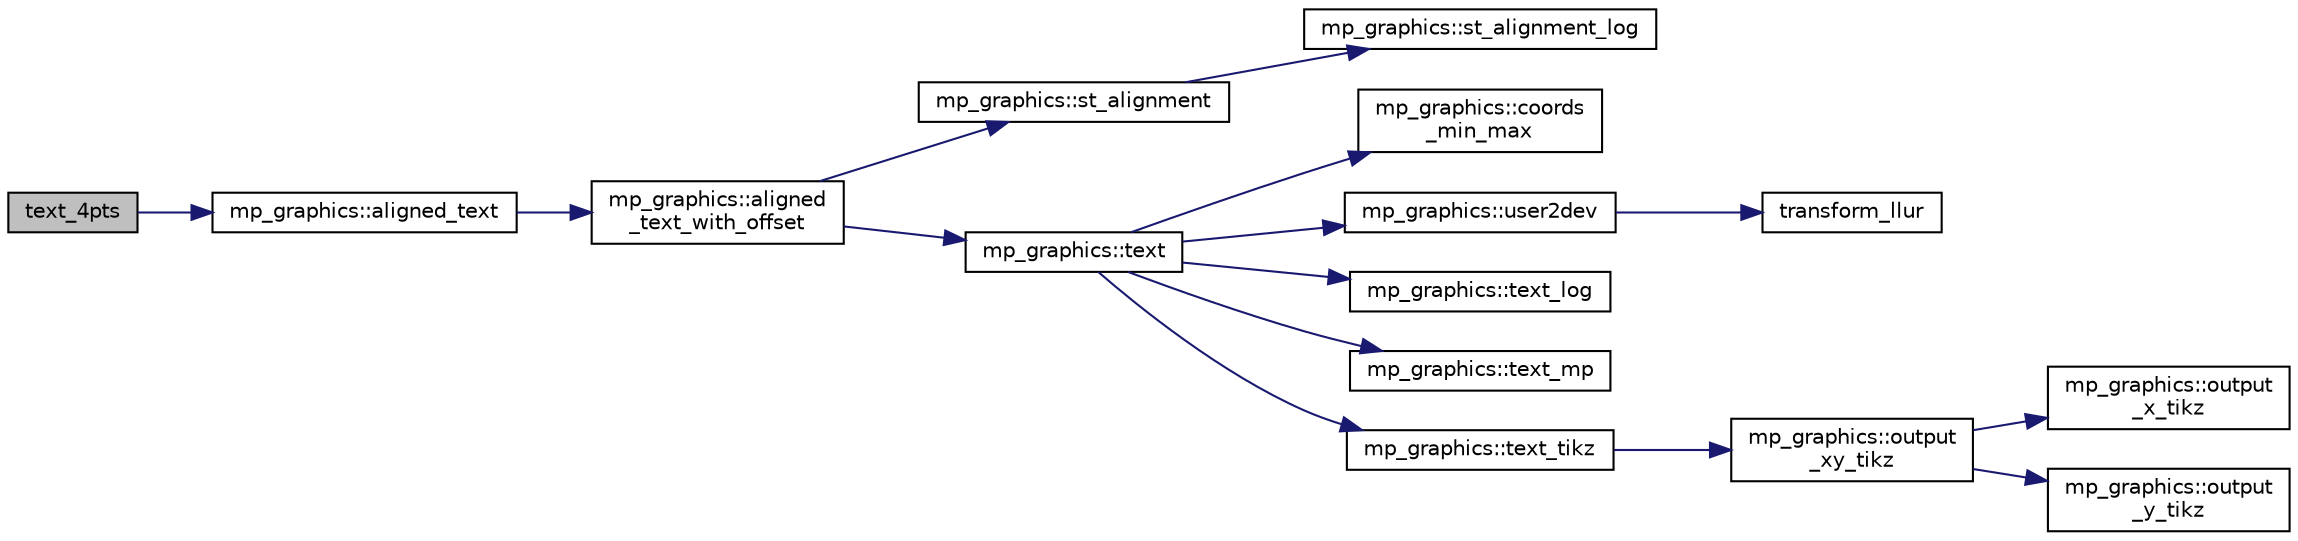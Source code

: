 digraph "text_4pts"
{
  edge [fontname="Helvetica",fontsize="10",labelfontname="Helvetica",labelfontsize="10"];
  node [fontname="Helvetica",fontsize="10",shape=record];
  rankdir="LR";
  Node686 [label="text_4pts",height=0.2,width=0.4,color="black", fillcolor="grey75", style="filled", fontcolor="black"];
  Node686 -> Node687 [color="midnightblue",fontsize="10",style="solid",fontname="Helvetica"];
  Node687 [label="mp_graphics::aligned_text",height=0.2,width=0.4,color="black", fillcolor="white", style="filled",URL="$da/d2c/classmp__graphics.html#a52ca0d0e39640fe15c6a8bd8633c9e5a"];
  Node687 -> Node688 [color="midnightblue",fontsize="10",style="solid",fontname="Helvetica"];
  Node688 [label="mp_graphics::aligned\l_text_with_offset",height=0.2,width=0.4,color="black", fillcolor="white", style="filled",URL="$da/d2c/classmp__graphics.html#a3b5a8558ee721bd8b9ed36e732317679"];
  Node688 -> Node689 [color="midnightblue",fontsize="10",style="solid",fontname="Helvetica"];
  Node689 [label="mp_graphics::st_alignment",height=0.2,width=0.4,color="black", fillcolor="white", style="filled",URL="$da/d2c/classmp__graphics.html#ab897ac847368de2da4296c7f159cc5f9"];
  Node689 -> Node690 [color="midnightblue",fontsize="10",style="solid",fontname="Helvetica"];
  Node690 [label="mp_graphics::st_alignment_log",height=0.2,width=0.4,color="black", fillcolor="white", style="filled",URL="$da/d2c/classmp__graphics.html#a9f7aa1c186791f69881ddbf590835f3e"];
  Node688 -> Node691 [color="midnightblue",fontsize="10",style="solid",fontname="Helvetica"];
  Node691 [label="mp_graphics::text",height=0.2,width=0.4,color="black", fillcolor="white", style="filled",URL="$da/d2c/classmp__graphics.html#ae92ece77cf1942bfee760d6cf854b74b"];
  Node691 -> Node692 [color="midnightblue",fontsize="10",style="solid",fontname="Helvetica"];
  Node692 [label="mp_graphics::coords\l_min_max",height=0.2,width=0.4,color="black", fillcolor="white", style="filled",URL="$da/d2c/classmp__graphics.html#afa0af74da2afd1d00b2eeb5e25b4f596"];
  Node691 -> Node693 [color="midnightblue",fontsize="10",style="solid",fontname="Helvetica"];
  Node693 [label="mp_graphics::user2dev",height=0.2,width=0.4,color="black", fillcolor="white", style="filled",URL="$da/d2c/classmp__graphics.html#af087f5f4b08c72f67f5e35cc312070fb"];
  Node693 -> Node694 [color="midnightblue",fontsize="10",style="solid",fontname="Helvetica"];
  Node694 [label="transform_llur",height=0.2,width=0.4,color="black", fillcolor="white", style="filled",URL="$d9/d29/draw_8_c.html#af38b139f64e19404b9a944c7188d4aff"];
  Node691 -> Node695 [color="midnightblue",fontsize="10",style="solid",fontname="Helvetica"];
  Node695 [label="mp_graphics::text_log",height=0.2,width=0.4,color="black", fillcolor="white", style="filled",URL="$da/d2c/classmp__graphics.html#a3a8320de1e68f3c290e138355f05f8ae"];
  Node691 -> Node696 [color="midnightblue",fontsize="10",style="solid",fontname="Helvetica"];
  Node696 [label="mp_graphics::text_mp",height=0.2,width=0.4,color="black", fillcolor="white", style="filled",URL="$da/d2c/classmp__graphics.html#ad30aeb75639e84d876dade51faa50bee"];
  Node691 -> Node697 [color="midnightblue",fontsize="10",style="solid",fontname="Helvetica"];
  Node697 [label="mp_graphics::text_tikz",height=0.2,width=0.4,color="black", fillcolor="white", style="filled",URL="$da/d2c/classmp__graphics.html#ac7e4333813701bcc76fc5eba7700bdbd"];
  Node697 -> Node698 [color="midnightblue",fontsize="10",style="solid",fontname="Helvetica"];
  Node698 [label="mp_graphics::output\l_xy_tikz",height=0.2,width=0.4,color="black", fillcolor="white", style="filled",URL="$da/d2c/classmp__graphics.html#a640800bc67fec9ed441b27c71461e9c6"];
  Node698 -> Node699 [color="midnightblue",fontsize="10",style="solid",fontname="Helvetica"];
  Node699 [label="mp_graphics::output\l_x_tikz",height=0.2,width=0.4,color="black", fillcolor="white", style="filled",URL="$da/d2c/classmp__graphics.html#a311d4fb1c32d1eb0faeee055bb8badee"];
  Node698 -> Node700 [color="midnightblue",fontsize="10",style="solid",fontname="Helvetica"];
  Node700 [label="mp_graphics::output\l_y_tikz",height=0.2,width=0.4,color="black", fillcolor="white", style="filled",URL="$da/d2c/classmp__graphics.html#a0d6bddb89b4c58c82aa124dd003dda08"];
}
